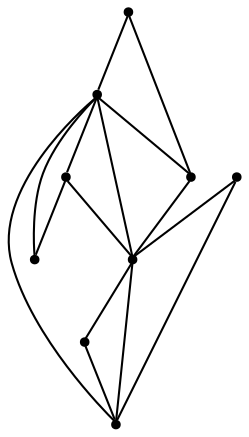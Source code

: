 graph {
  node [shape=point,comment="{\"directed\":false,\"doi\":\"10.1007/978-3-030-68766-3_7\",\"figure\":\"8 (3)\"}"]

  v0 [pos="1545.7494165215699,979.732119919119"]
  v1 [pos="1329.0482283245804,913.0556484173303"]
  v2 [pos="1529.0800943525705,1063.0777092963551"]
  v3 [pos="1245.7016174795845,1063.0777092963551"]
  v4 [pos="1429.0641613385756,1029.7394735454607"]
  v5 [pos="1362.3868726625788,979.732119919119"]
  v6 [pos="1062.3390577234888,913.0556484173303"]
  v7 [pos="1029.0003497970727,1146.423298673591"]
  v8 [pos="1095.6777179585915,1046.408591420908"]

  v0 -- v1 [id="-1",pos="1545.7494165215699,979.732119919119 1329.0482283245804,913.0556484173303 1329.0482283245804,913.0556484173303 1329.0482283245804,913.0556484173303"]
  v7 -- v6 [id="-2",pos="1029.0003497970727,1146.423298673591 1062.3390577234888,913.0556484173303 1062.3390577234888,913.0556484173303 1062.3390577234888,913.0556484173303"]
  v6 -- v3 [id="-3",pos="1062.3390577234888,913.0556484173303 1245.7016174795845,1063.0777092963551 1245.7016174795845,1063.0777092963551 1245.7016174795845,1063.0777092963551"]
  v2 -- v3 [id="-4",pos="1529.0800943525705,1063.0777092963551 1245.7016174795845,1063.0777092963551 1245.7016174795845,1063.0777092963551 1245.7016174795845,1063.0777092963551"]
  v2 -- v0 [id="-5",pos="1529.0800943525705,1063.0777092963551 1545.7494165215699,979.732119919119 1545.7494165215699,979.732119919119 1545.7494165215699,979.732119919119"]
  v4 -- v1 [id="-6",pos="1429.0641613385756,1029.7394735454607 1329.0482283245804,913.0556484173303 1329.0482283245804,913.0556484173303 1329.0482283245804,913.0556484173303"]
  v5 -- v4 [id="-7",pos="1362.3868726625788,979.732119919119 1429.0641613385756,1029.7394735454607 1429.0641613385756,1029.7394735454607 1429.0641613385756,1029.7394735454607"]
  v8 -- v3 [id="-8",pos="1095.6777179585915,1046.408591420908 1245.7016174795845,1063.0777092963551 1245.7016174795845,1063.0777092963551 1245.7016174795845,1063.0777092963551"]
  v8 -- v6 [id="-9",pos="1095.6777179585915,1046.408591420908 1062.3390577234888,913.0556484173303 1062.3390577234888,913.0556484173303 1062.3390577234888,913.0556484173303"]
  v3 -- v1 [id="-10",pos="1245.7016174795845,1063.0777092963551 1329.0482283245804,913.0556484173303 1329.0482283245804,913.0556484173303 1329.0482283245804,913.0556484173303"]
  v3 -- v7 [id="-11",pos="1245.7016174795845,1063.0777092963551 1029.0003497970727,1146.423298673591 1029.0003497970727,1146.423298673591 1029.0003497970727,1146.423298673591"]
  v5 -- v3 [id="-12",pos="1362.3868726625788,979.732119919119 1245.7016174795845,1063.0777092963551 1245.7016174795845,1063.0777092963551 1245.7016174795845,1063.0777092963551"]
  v1 -- v5 [id="-13",pos="1329.0482283245804,913.0556484173303 1362.3868726625788,979.732119919119 1362.3868726625788,979.732119919119 1362.3868726625788,979.732119919119"]
  v1 -- v6 [id="-14",pos="1329.0482283245804,913.0556484173303 1062.3390577234888,913.0556484173303 1062.3390577234888,913.0556484173303 1062.3390577234888,913.0556484173303"]
  v1 -- v2 [id="-15",pos="1329.0482283245804,913.0556484173303 1529.0800943525705,1063.0777092963551 1529.0800943525705,1063.0777092963551 1529.0800943525705,1063.0777092963551"]
}